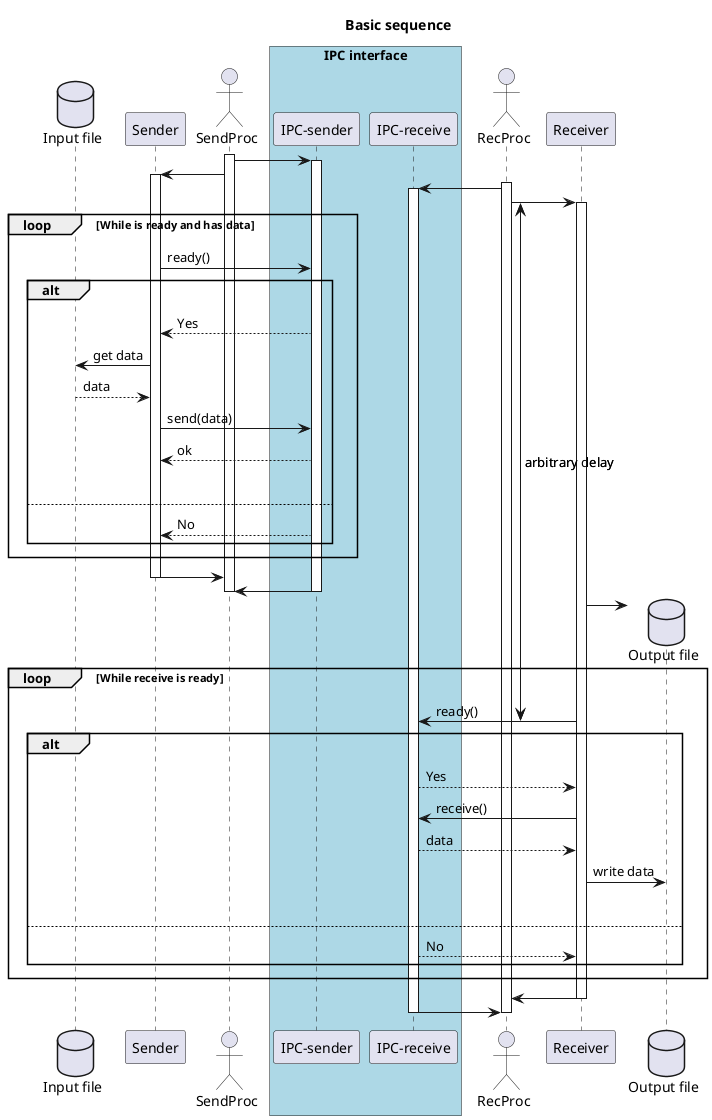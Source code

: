 @startuml basic_seq
!pragma teoz true

title "Basic sequence"
database "Input file" as IF
participant Sender as S
actor SendProc
box "IPC interface" #LightBlue
participant "IPC-sender" as IS
participant "IPC-receive" as IR
endbox
actor RecProc
participant Receiver as R
database "Output file" as OF

activate SendProc
SendProc -> IS
activate IS

SendProc -> S
activate S

activate RecProc
RecProc -> IR
activate IR

{actrec} RecProc -> R
activate R

loop While is ready and has data
S -> IS: ready()
alt
S <-- IS: Yes
IF <- S: get data
IF --> S: data
S -> IS: send(data)
S <-- IS: ok
|||
else
S <-- IS: No
end
end
S->SendProc
deactivate S
IS -> SendProc
deactivate IS
deactivate SendProc


create OF
R -> OF
loop While receive is ready
{readrec} R -> IR: ready()
alt
R <-- IR: Yes
R -> IR: receive()
R <-- IR: data
R -> OF: write data
|||
else
R <-- IR: No
end
end

R -> RecProc
deactivate R
IR -> RecProc
deactivate IR
deactivate RecProc
{readrec} <-> {actrec}: arbitrary delay

@enduml